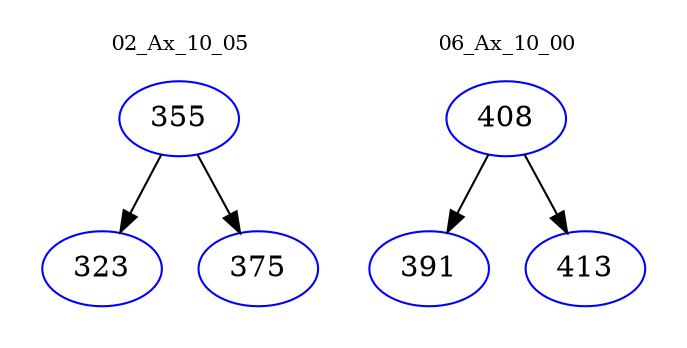 digraph{
subgraph cluster_0 {
color = white
label = "02_Ax_10_05";
fontsize=10;
T0_355 [label="355", color="blue"]
T0_355 -> T0_323 [color="black"]
T0_323 [label="323", color="blue"]
T0_355 -> T0_375 [color="black"]
T0_375 [label="375", color="blue"]
}
subgraph cluster_1 {
color = white
label = "06_Ax_10_00";
fontsize=10;
T1_408 [label="408", color="blue"]
T1_408 -> T1_391 [color="black"]
T1_391 [label="391", color="blue"]
T1_408 -> T1_413 [color="black"]
T1_413 [label="413", color="blue"]
}
}
